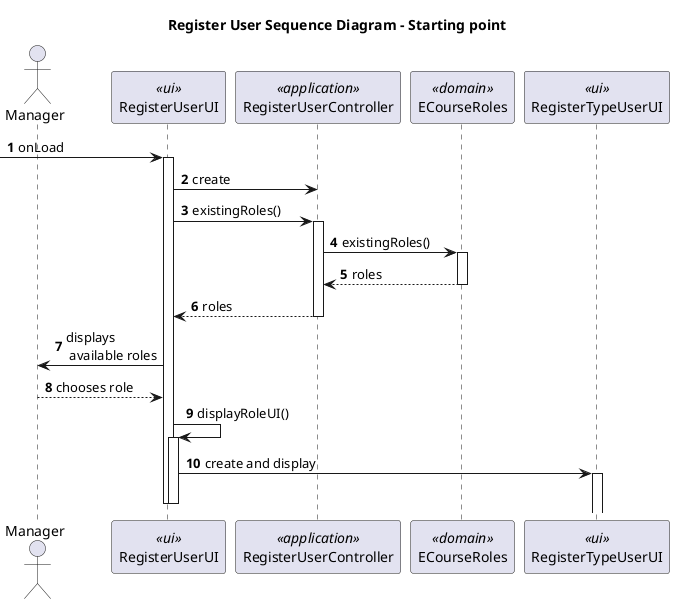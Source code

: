 @startuml

title Register User Sequence Diagram - Starting point

autonumber
actor Manager as M
participant "RegisterUserUI" as RUI <<ui>>
participant "RegisterUserController" as RUC <<application>>
participant "ECourseRoles" as ECR <<domain>>
participant "RegisterTypeUserUI" as RTUI <<ui>>

-> RUI : onLoad
activate RUI
RUI -> RUC : create
RUI -> RUC : existingRoles()
activate RUC
RUC -> ECR : existingRoles()
activate ECR
ECR --> RUC : roles
deactivate ECR
RUC --> RUI : roles
deactivate RUC
RUI -> M : displays\n available roles
M --> RUI : chooses role
RUI -> RUI: displayRoleUI()
activate RUI
RUI -> RTUI : create and display
activate RTUI
deactivate RUI
deactivate RUI



@enduml
